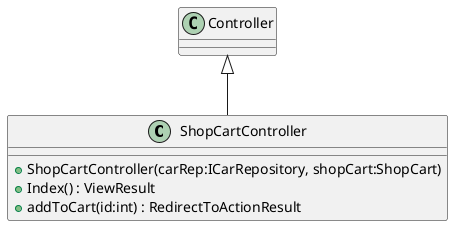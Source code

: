 @startuml
class ShopCartController {
    + ShopCartController(carRep:ICarRepository, shopCart:ShopCart)
    + Index() : ViewResult
    + addToCart(id:int) : RedirectToActionResult
}
Controller <|-- ShopCartController
@enduml

